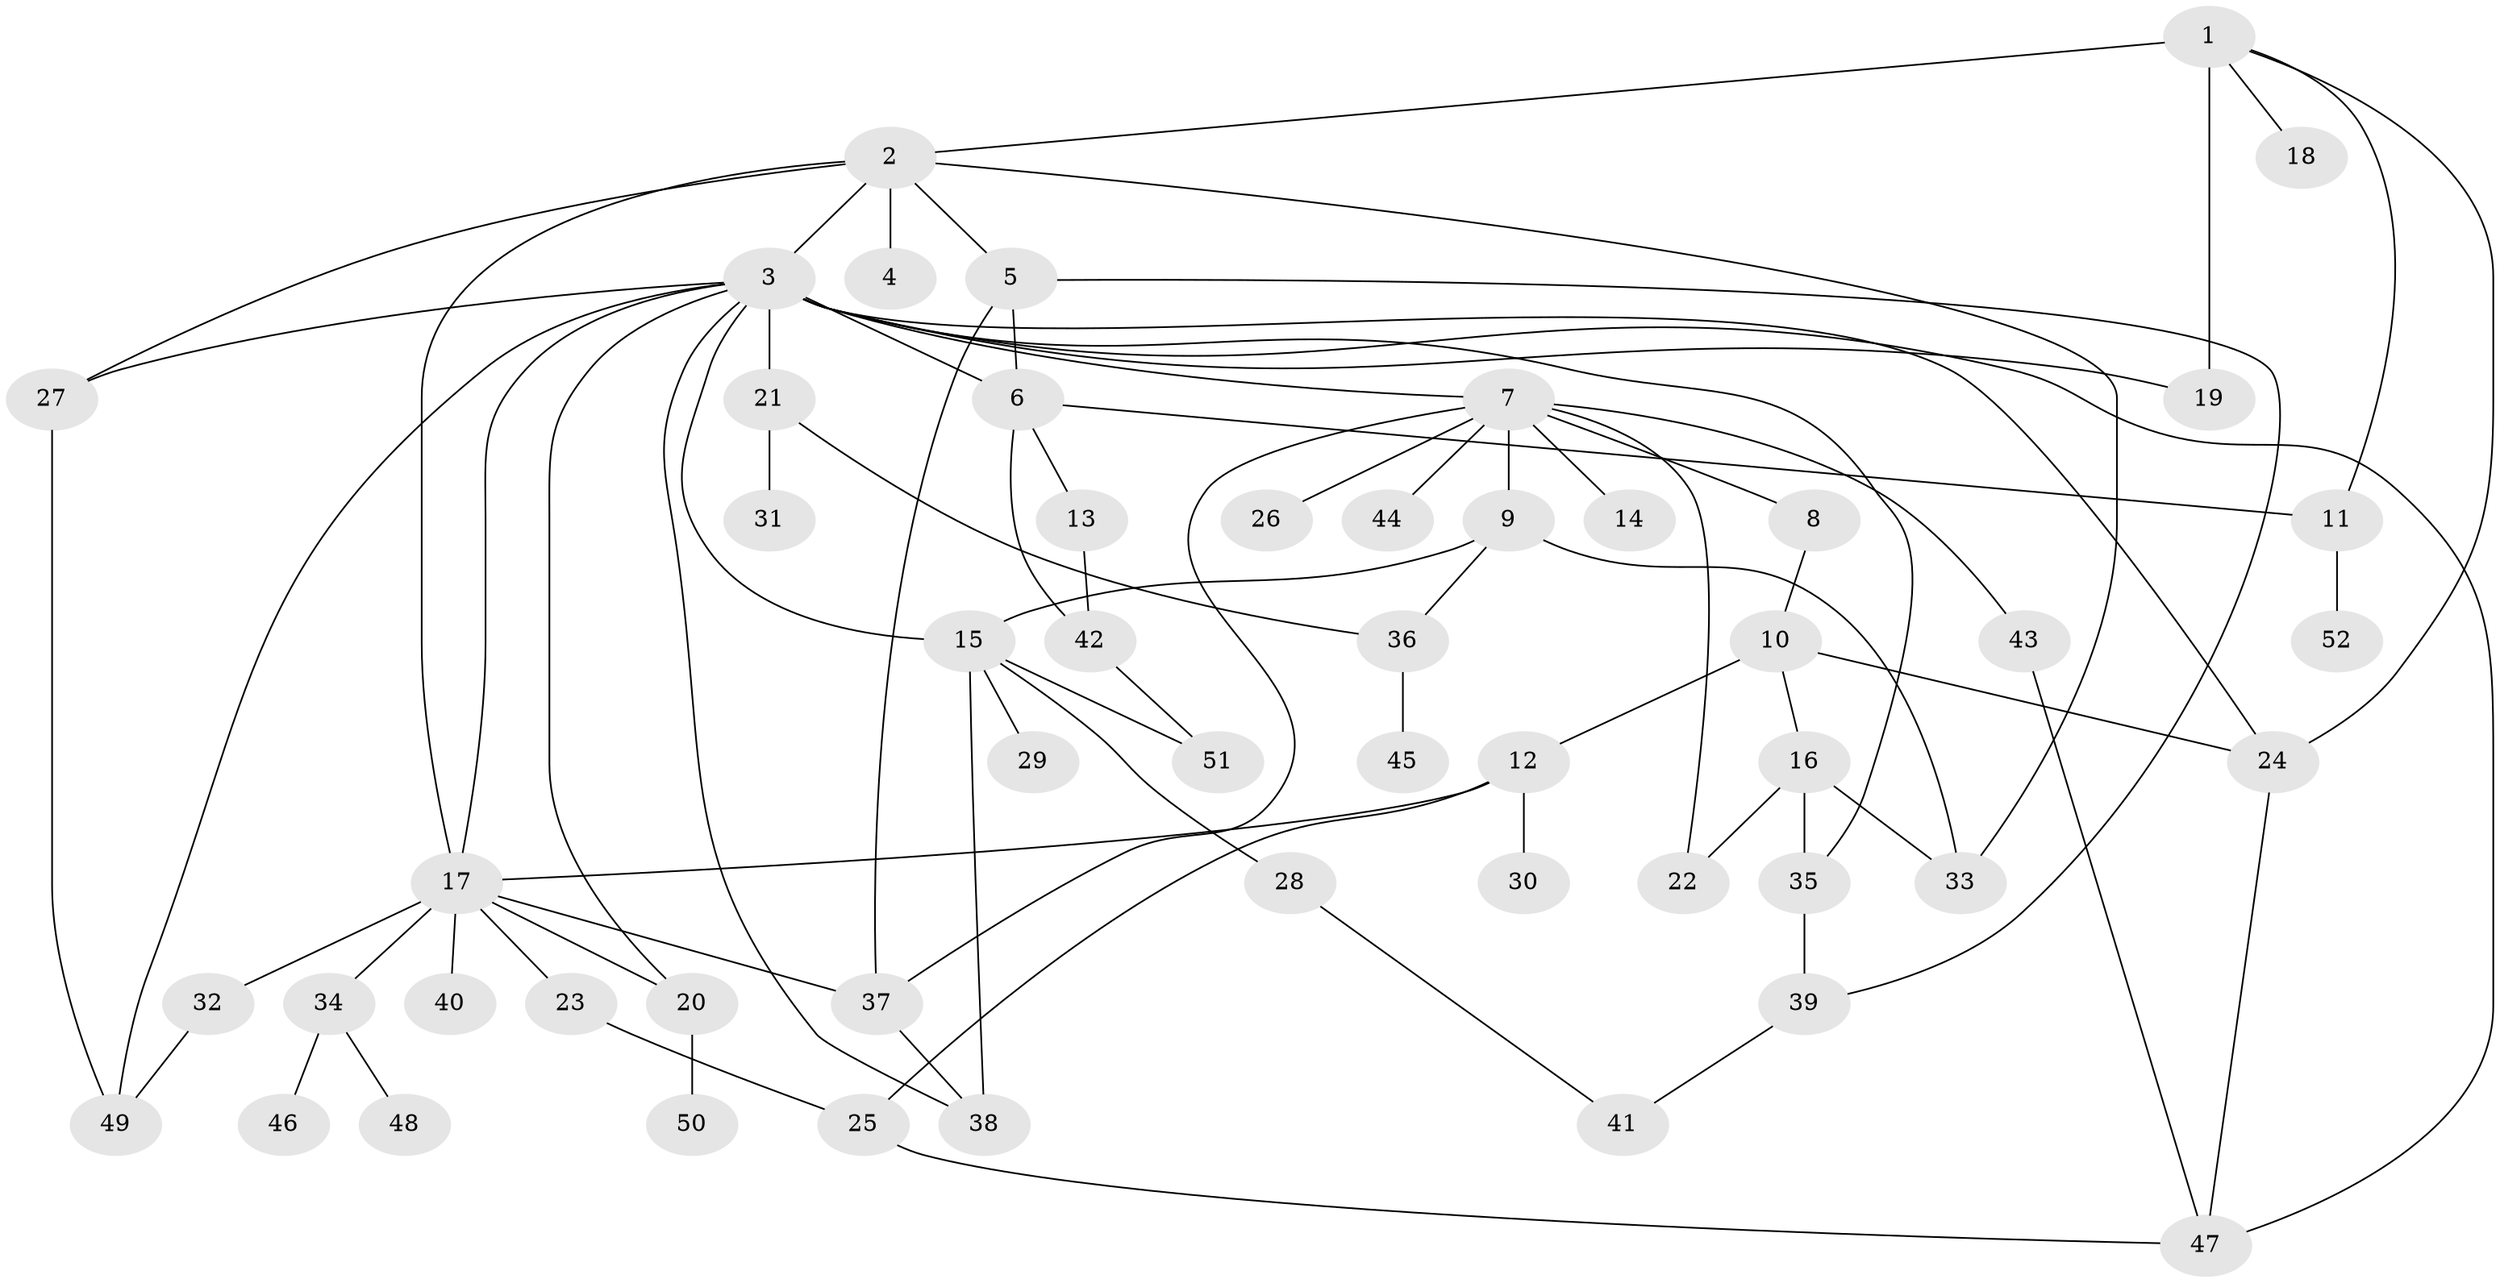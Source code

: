 // original degree distribution, {12: 0.009708737864077669, 10: 0.019417475728155338, 19: 0.009708737864077669, 1: 0.5339805825242718, 4: 0.08737864077669903, 6: 0.02912621359223301, 2: 0.13592233009708737, 5: 0.05825242718446602, 7: 0.019417475728155338, 11: 0.009708737864077669, 3: 0.08737864077669903}
// Generated by graph-tools (version 1.1) at 2025/35/03/09/25 02:35:30]
// undirected, 52 vertices, 80 edges
graph export_dot {
graph [start="1"]
  node [color=gray90,style=filled];
  1;
  2;
  3;
  4;
  5;
  6;
  7;
  8;
  9;
  10;
  11;
  12;
  13;
  14;
  15;
  16;
  17;
  18;
  19;
  20;
  21;
  22;
  23;
  24;
  25;
  26;
  27;
  28;
  29;
  30;
  31;
  32;
  33;
  34;
  35;
  36;
  37;
  38;
  39;
  40;
  41;
  42;
  43;
  44;
  45;
  46;
  47;
  48;
  49;
  50;
  51;
  52;
  1 -- 2 [weight=1.0];
  1 -- 11 [weight=1.0];
  1 -- 18 [weight=1.0];
  1 -- 19 [weight=6.0];
  1 -- 24 [weight=1.0];
  2 -- 3 [weight=1.0];
  2 -- 4 [weight=2.0];
  2 -- 5 [weight=1.0];
  2 -- 17 [weight=1.0];
  2 -- 27 [weight=1.0];
  2 -- 33 [weight=1.0];
  3 -- 6 [weight=1.0];
  3 -- 7 [weight=1.0];
  3 -- 15 [weight=1.0];
  3 -- 17 [weight=1.0];
  3 -- 19 [weight=1.0];
  3 -- 20 [weight=1.0];
  3 -- 21 [weight=3.0];
  3 -- 24 [weight=1.0];
  3 -- 27 [weight=2.0];
  3 -- 35 [weight=1.0];
  3 -- 38 [weight=1.0];
  3 -- 47 [weight=1.0];
  3 -- 49 [weight=1.0];
  5 -- 6 [weight=1.0];
  5 -- 37 [weight=2.0];
  5 -- 39 [weight=1.0];
  6 -- 11 [weight=1.0];
  6 -- 13 [weight=1.0];
  6 -- 42 [weight=1.0];
  7 -- 8 [weight=1.0];
  7 -- 9 [weight=1.0];
  7 -- 14 [weight=1.0];
  7 -- 22 [weight=1.0];
  7 -- 26 [weight=1.0];
  7 -- 37 [weight=1.0];
  7 -- 43 [weight=1.0];
  7 -- 44 [weight=1.0];
  8 -- 10 [weight=1.0];
  9 -- 15 [weight=1.0];
  9 -- 33 [weight=1.0];
  9 -- 36 [weight=1.0];
  10 -- 12 [weight=1.0];
  10 -- 16 [weight=1.0];
  10 -- 24 [weight=1.0];
  11 -- 52 [weight=1.0];
  12 -- 17 [weight=1.0];
  12 -- 25 [weight=1.0];
  12 -- 30 [weight=3.0];
  13 -- 42 [weight=4.0];
  15 -- 28 [weight=1.0];
  15 -- 29 [weight=1.0];
  15 -- 38 [weight=1.0];
  15 -- 51 [weight=1.0];
  16 -- 22 [weight=1.0];
  16 -- 33 [weight=1.0];
  16 -- 35 [weight=3.0];
  17 -- 20 [weight=1.0];
  17 -- 23 [weight=1.0];
  17 -- 32 [weight=1.0];
  17 -- 34 [weight=1.0];
  17 -- 37 [weight=1.0];
  17 -- 40 [weight=1.0];
  20 -- 50 [weight=1.0];
  21 -- 31 [weight=1.0];
  21 -- 36 [weight=1.0];
  23 -- 25 [weight=1.0];
  24 -- 47 [weight=1.0];
  25 -- 47 [weight=1.0];
  27 -- 49 [weight=1.0];
  28 -- 41 [weight=1.0];
  32 -- 49 [weight=1.0];
  34 -- 46 [weight=1.0];
  34 -- 48 [weight=1.0];
  35 -- 39 [weight=1.0];
  36 -- 45 [weight=1.0];
  37 -- 38 [weight=1.0];
  39 -- 41 [weight=1.0];
  42 -- 51 [weight=1.0];
  43 -- 47 [weight=1.0];
}
